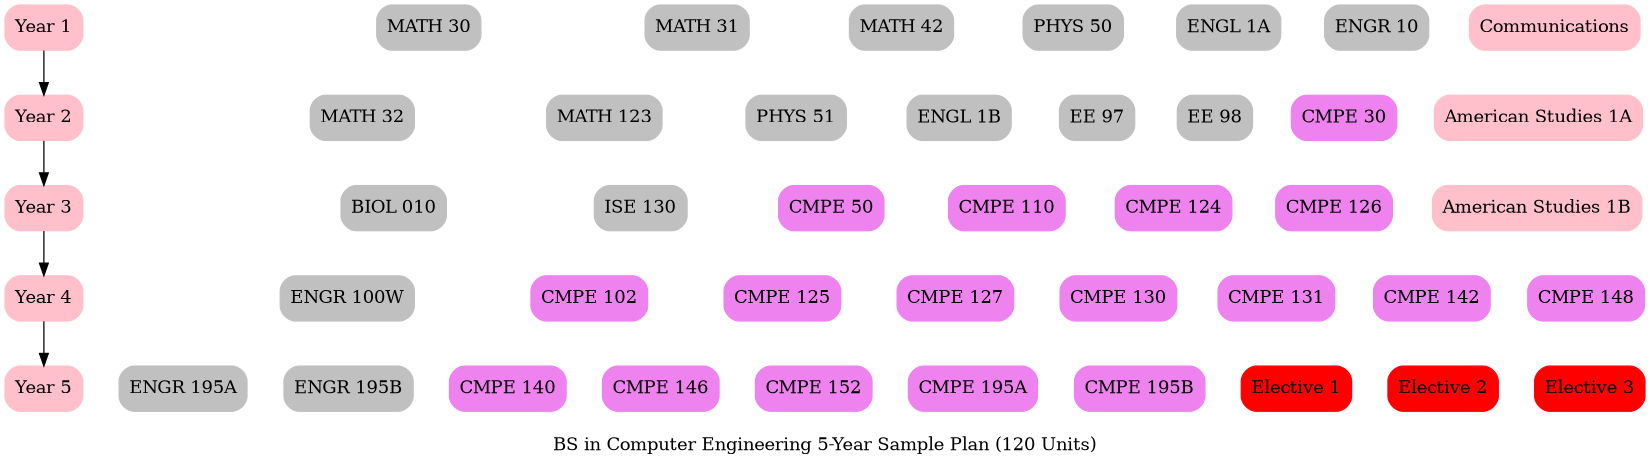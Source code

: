 digraph cmpe5year {
    label="\nBS in Computer Engineering 5-Year Sample Plan (120 Units)\n";
    edge [comment="Wildcard node added automatic in EG."];
    node [comment="Wildcard node added automatic in EG."];
    graph [ranksep="0.5", 
           ratio="compress", 
           bb="0 0 1936 620", 
           nodesep="0.4", 
           dpi=100, 
           size="11,8.5"];
    {
        edge [comment="Wildcard node added automatic in EG."];
        node [color=pink, 
              shape=box, 
              style="filled, rounded"];
        "Year 1" -> "Year 2";
        "Year 2" -> "Year 3";
        "Year 3" -> "Year 4";
        "Year 4" -> "Year 5";
        {
            edge [comment="Wildcard node added automatic in EG."];
            node [color=grey];
            "MATH 030" [URL="http://info.sjsu.edu/web-dbgen/catalog/courses/MATH030.html", 
                        label="MATH 30"];
            "MATH 031" [URL="http://info.sjsu.edu/web-dbgen/catalog/courses/MATH031.html", 
                        label="MATH 31"];
            "MATH 032" [URL="http://info.sjsu.edu/web-dbgen/catalog/courses/MATH032.html", 
                        label="MATH 32"];
            "MATH 042" [URL="http://info.sjsu.edu/web-dbgen/catalog/courses/MATH042.html", 
                        label="MATH 42"];
            "MATH 123" [URL="http://info.sjsu.edu/web-dbgen/catalog/courses/MATH123.html", 
                        label="MATH 123"];
            "BIOL 010" [URL="http://info.sjsu.edu/web-dbgen/catalog/courses/BIOL010.html", 
                        label="BIOL 010"];
            "PHYS 050" [URL="http://info.sjsu.edu/web-dbgen/catalog/courses/PHYS050.html", 
                        label="PHYS 50"];
            "PHYS 051" [URL="http://info.sjsu.edu/web-dbgen/catalog/courses/PHYS051.html", 
                        label="PHYS 51"];
            "ISE 130" [URL="http://info.sjsu.edu/web-dbgen/catalog/courses/ISE130.html", 
                       label="ISE 130"];
            "ENGR 100W" [URL="http://info.sjsu.edu/web-dbgen/catalog/courses/ENGR100W.html", 
                         label="ENGR 100W"];
            "ENGL 001B" [URL="http://info.sjsu.edu/web-dbgen/catalog/courses/ENGL001B.html", 
                         label="ENGL 1B"];
            "ENGL 001A" [URL="http://info.sjsu.edu/web-dbgen/catalog/courses/ENGL001A.html", 
                         label="ENGL 1A"];
            "ENGR 010" [URL="http://info.sjsu.edu/web-dbgen/catalog/courses/ENGR010.html", 
                        label="ENGR 10"];
            "EE 097" [URL="http://info.sjsu.edu/web-dbgen/catalog/courses/EE097.html", 
                      label="EE 97"];
            "EE 098" [URL="http://info.sjsu.edu/web-dbgen/catalog/courses/EE098.html", 
                      label="EE 98"];
            "ENGR 195A" [URL="http://info.sjsu.edu/web-dbgen/catalog/courses/ENGR195A.html", 
                         label="ENGR 195A"];
            "ENGR 195B" [URL="http://info.sjsu.edu/web-dbgen/catalog/courses/ENGR195B.html", 
                         label="ENGR 195B"];
        }

        {
            edge [comment="Wildcard node added automatic in EG."];
            node [color=violet];
            "CMPE 030" [URL="http://info.sjsu.edu/web-dbgen/catalog/courses/CMPE030.html", 
                        label="CMPE 30"];
            "CMPE 050" [URL="http://info.sjsu.edu/web-dbgen/catalog/courses/CMPE050.html", 
                        label="CMPE 50"];
            "CMPE 102" [URL="http://info.sjsu.edu/web-dbgen/catalog/courses/CMPE102.html", 
                        label="CMPE 102"];
            "CMPE 110" [URL="http://info.sjsu.edu/web-dbgen/catalog/courses/CMPE110.html", 
                        label="CMPE 110"];
            "CMPE 124" [URL="http://info.sjsu.edu/web-dbgen/catalog/courses/CMPE124.html", 
                        label="CMPE 124"];
            "CMPE 125" [URL="http://info.sjsu.edu/web-dbgen/catalog/courses/CMPE125.html", 
                        label="CMPE 125"];
            "CMPE 126" [URL="http://info.sjsu.edu/web-dbgen/catalog/courses/CMPE126.html", 
                        label="CMPE 126"];
            "CMPE 127" [URL="http://info.sjsu.edu/web-dbgen/catalog/courses/CMPE127.html", 
                        label="CMPE 127"];
            "CMPE 130" [URL="http://info.sjsu.edu/web-dbgen/catalog/courses/CMPE130.html", 
                        label="CMPE 130"];
            "CMPE 131" [URL="http://info.sjsu.edu/web-dbgen/catalog/courses/CMPE131.html", 
                        label="CMPE 131"];
            "CMPE 140" [URL="http://info.sjsu.edu/web-dbgen/catalog/courses/CMPE140.html", 
                        label="CMPE 140"];
            "CMPE 142" [URL="http://info.sjsu.edu/web-dbgen/catalog/courses/CMPE142.html", 
                        label="CMPE 142"];
            "CMPE 146" [URL="http://info.sjsu.edu/web-dbgen/catalog/courses/CMPE146.html", 
                        label="CMPE 146"];
            "CMPE 148" [URL="http://info.sjsu.edu/web-dbgen/catalog/courses/CMPE148.html", 
                        label="CMPE 148"];
            "CMPE 152" [URL="http://info.sjsu.edu/web-dbgen/catalog/courses/CMPE152.html", 
                        label="CMPE 152"];
            "CMPE 195A" [URL="http://info.sjsu.edu/web-dbgen/catalog/courses/CMPE195A.html", 
                         label="CMPE 195A"];
            "CMPE 195B" [URL="http://info.sjsu.edu/web-dbgen/catalog/courses/CMPE195B.html", 
                         label="CMPE 195B"];
        }

        {
            edge [comment="Wildcard node added automatic in EG."];
            node [color=red];
            Elective1 [label="Elective 1"];
            Elective2 [label="Elective 2"];
            Elective3 [label="Elective 3"];
        }

        {
            rank=same;
            edge [comment="Wildcard node added automatic in EG."];
            node [comment="Wildcard node added automatic in EG."];
            "Year 1";
            "ENGR 010";
            "MATH 030";
            "MATH 042";
            "Communications";
            "MATH 031";
            "PHYS 050";
            "ENGL 001A";
        }

        {
            rank=same;
            edge [comment="Wildcard node added automatic in EG."];
            node [comment="Wildcard node added automatic in EG."];
            "Year 2";
            "CMPE 030";
            "MATH 032";
            "PHYS 051";
            "ENGL 001B";
            "MATH 123";
            "EE 097";
            "EE 098";
            "American Studies 1A";
        }

        {
            rank=same;
            edge [comment="Wildcard node added automatic in EG."];
            node [comment="Wildcard node added automatic in EG."];
            "Year 3";
            "CMPE 050";
            "BIOL 010";
            "American Studies 1B";
            "CMPE 126";
            "CMPE 110";
            "CMPE 124";
            "ISE 130";
        }

        {
            rank=same;
            edge [comment="Wildcard node added automatic in EG."];
            node [comment="Wildcard node added automatic in EG."];
            "Year 4";
            "CMPE 125";
            "CMPE 127";
            "CMPE 102";
            "ENGR 100W";
            "CMPE 130";
            "CMPE 131";
            "CMPE 142";
            "CMPE 148";
        }

        {
            rank=same;
            edge [comment="Wildcard node added automatic in EG."];
            node [comment="Wildcard node added automatic in EG."];
            "Year 5";
            "CMPE 140";
            "CMPE 146";
            "CMPE 152";
            "CMPE 195A";
            "ENGR 195A";
            Elective1;
            Elective2;
            Elective3;
            "CMPE 195B";
            "ENGR 195B";
        }

    }

}
